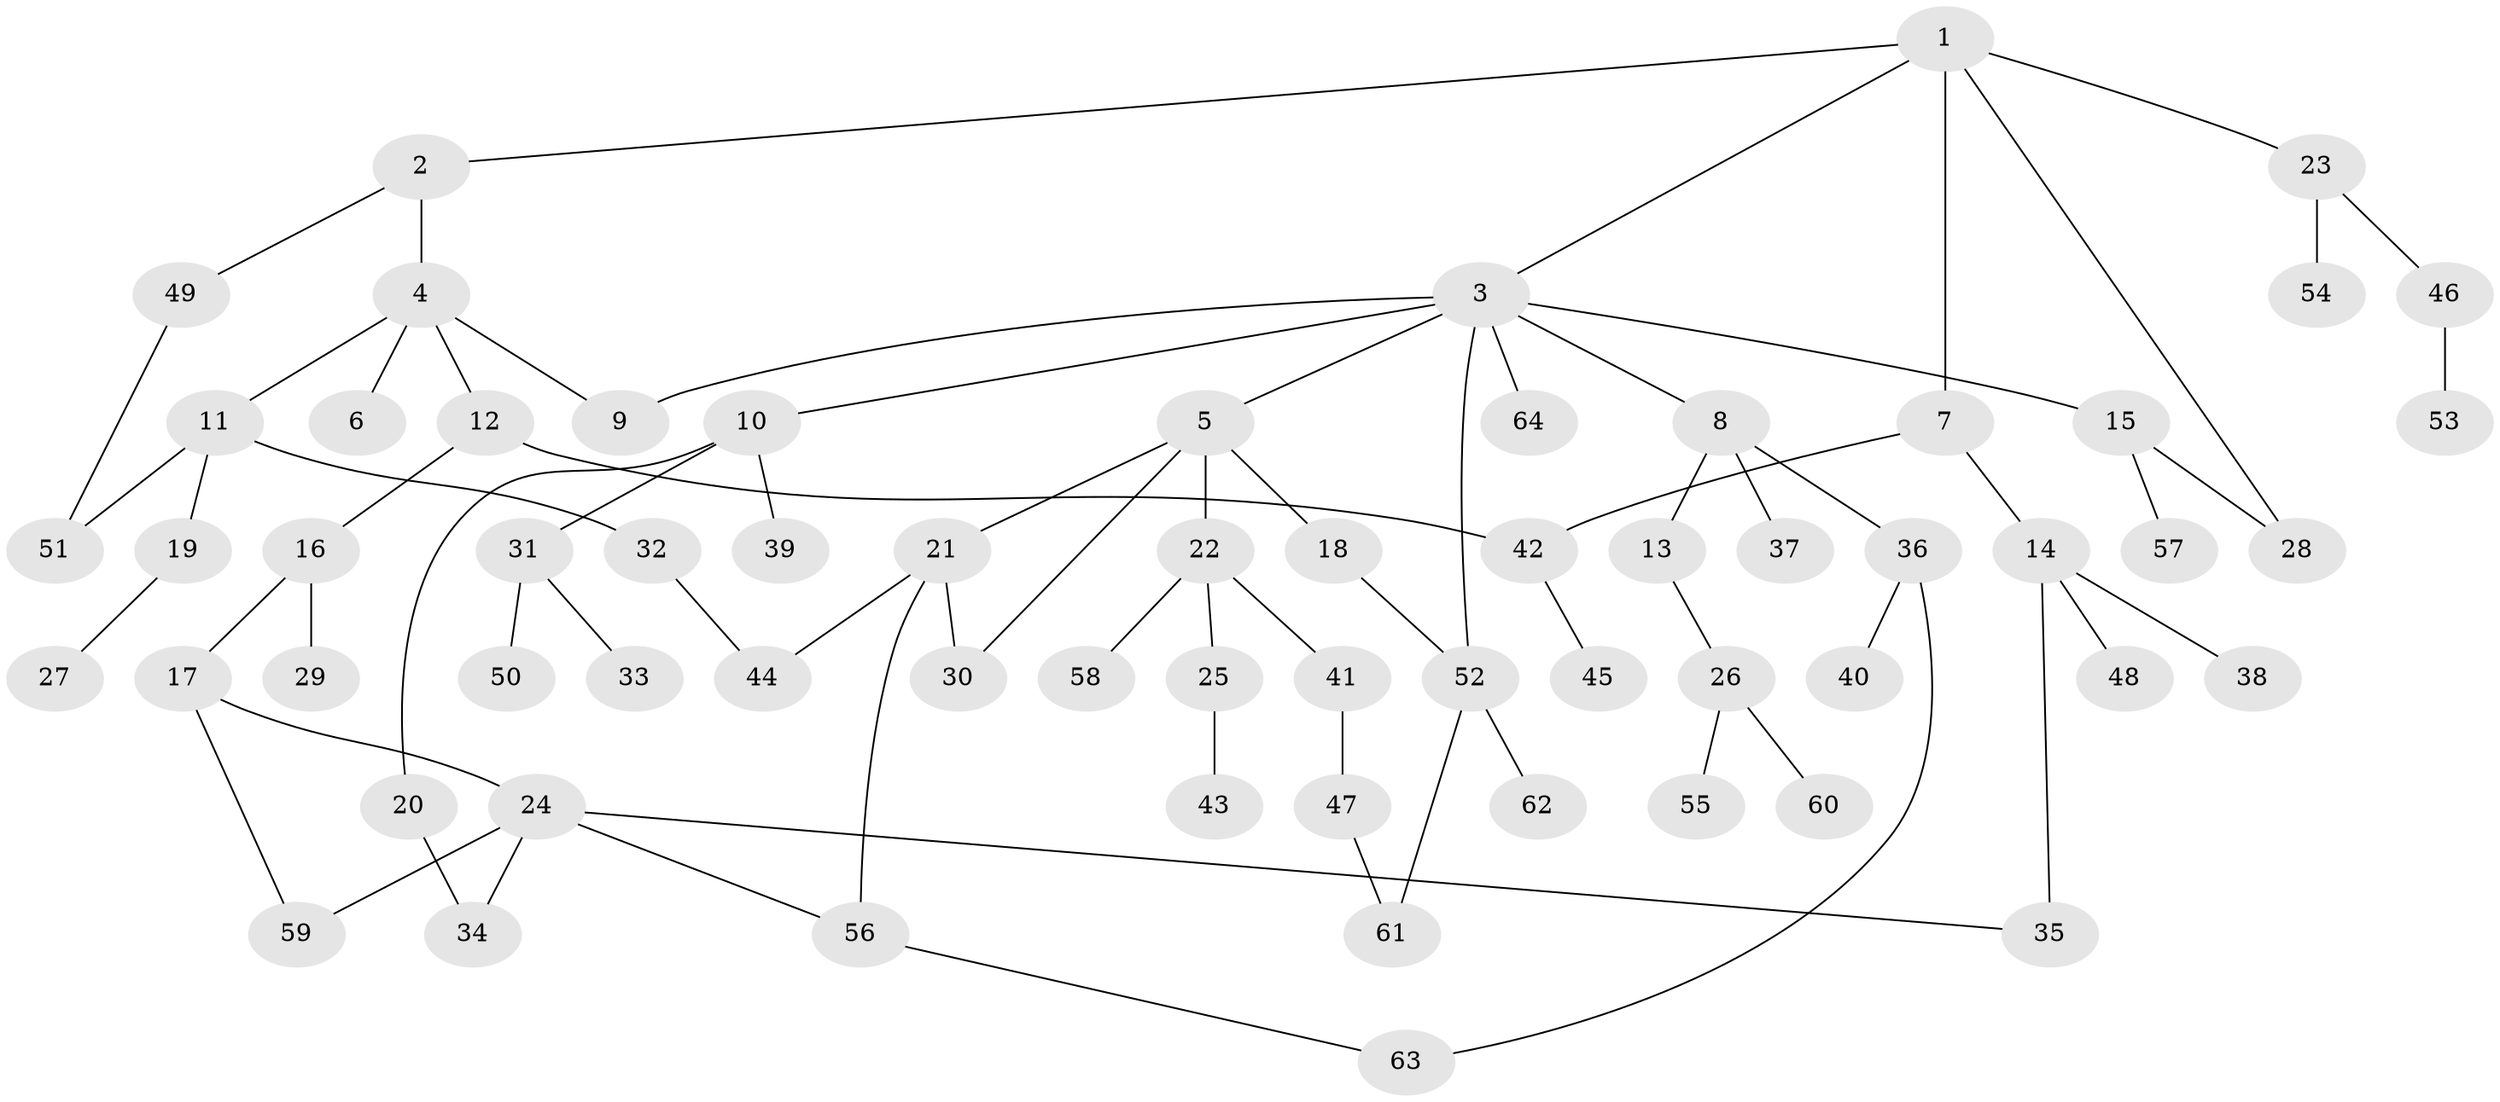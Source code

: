 // Generated by graph-tools (version 1.1) at 2025/25/03/09/25 03:25:28]
// undirected, 64 vertices, 76 edges
graph export_dot {
graph [start="1"]
  node [color=gray90,style=filled];
  1;
  2;
  3;
  4;
  5;
  6;
  7;
  8;
  9;
  10;
  11;
  12;
  13;
  14;
  15;
  16;
  17;
  18;
  19;
  20;
  21;
  22;
  23;
  24;
  25;
  26;
  27;
  28;
  29;
  30;
  31;
  32;
  33;
  34;
  35;
  36;
  37;
  38;
  39;
  40;
  41;
  42;
  43;
  44;
  45;
  46;
  47;
  48;
  49;
  50;
  51;
  52;
  53;
  54;
  55;
  56;
  57;
  58;
  59;
  60;
  61;
  62;
  63;
  64;
  1 -- 2;
  1 -- 3;
  1 -- 7;
  1 -- 23;
  1 -- 28;
  2 -- 4;
  2 -- 49;
  3 -- 5;
  3 -- 8;
  3 -- 10;
  3 -- 15;
  3 -- 52;
  3 -- 64;
  3 -- 9;
  4 -- 6;
  4 -- 9;
  4 -- 11;
  4 -- 12;
  5 -- 18;
  5 -- 21;
  5 -- 22;
  5 -- 30;
  7 -- 14;
  7 -- 42;
  8 -- 13;
  8 -- 36;
  8 -- 37;
  10 -- 20;
  10 -- 31;
  10 -- 39;
  11 -- 19;
  11 -- 32;
  11 -- 51;
  12 -- 16;
  12 -- 42;
  13 -- 26;
  14 -- 35;
  14 -- 38;
  14 -- 48;
  15 -- 57;
  15 -- 28;
  16 -- 17;
  16 -- 29;
  17 -- 24;
  17 -- 59;
  18 -- 52;
  19 -- 27;
  20 -- 34;
  21 -- 30;
  21 -- 44;
  21 -- 56;
  22 -- 25;
  22 -- 41;
  22 -- 58;
  23 -- 46;
  23 -- 54;
  24 -- 34;
  24 -- 56;
  24 -- 35;
  24 -- 59;
  25 -- 43;
  26 -- 55;
  26 -- 60;
  31 -- 33;
  31 -- 50;
  32 -- 44;
  36 -- 40;
  36 -- 63;
  41 -- 47;
  42 -- 45;
  46 -- 53;
  47 -- 61;
  49 -- 51;
  52 -- 61;
  52 -- 62;
  56 -- 63;
}
